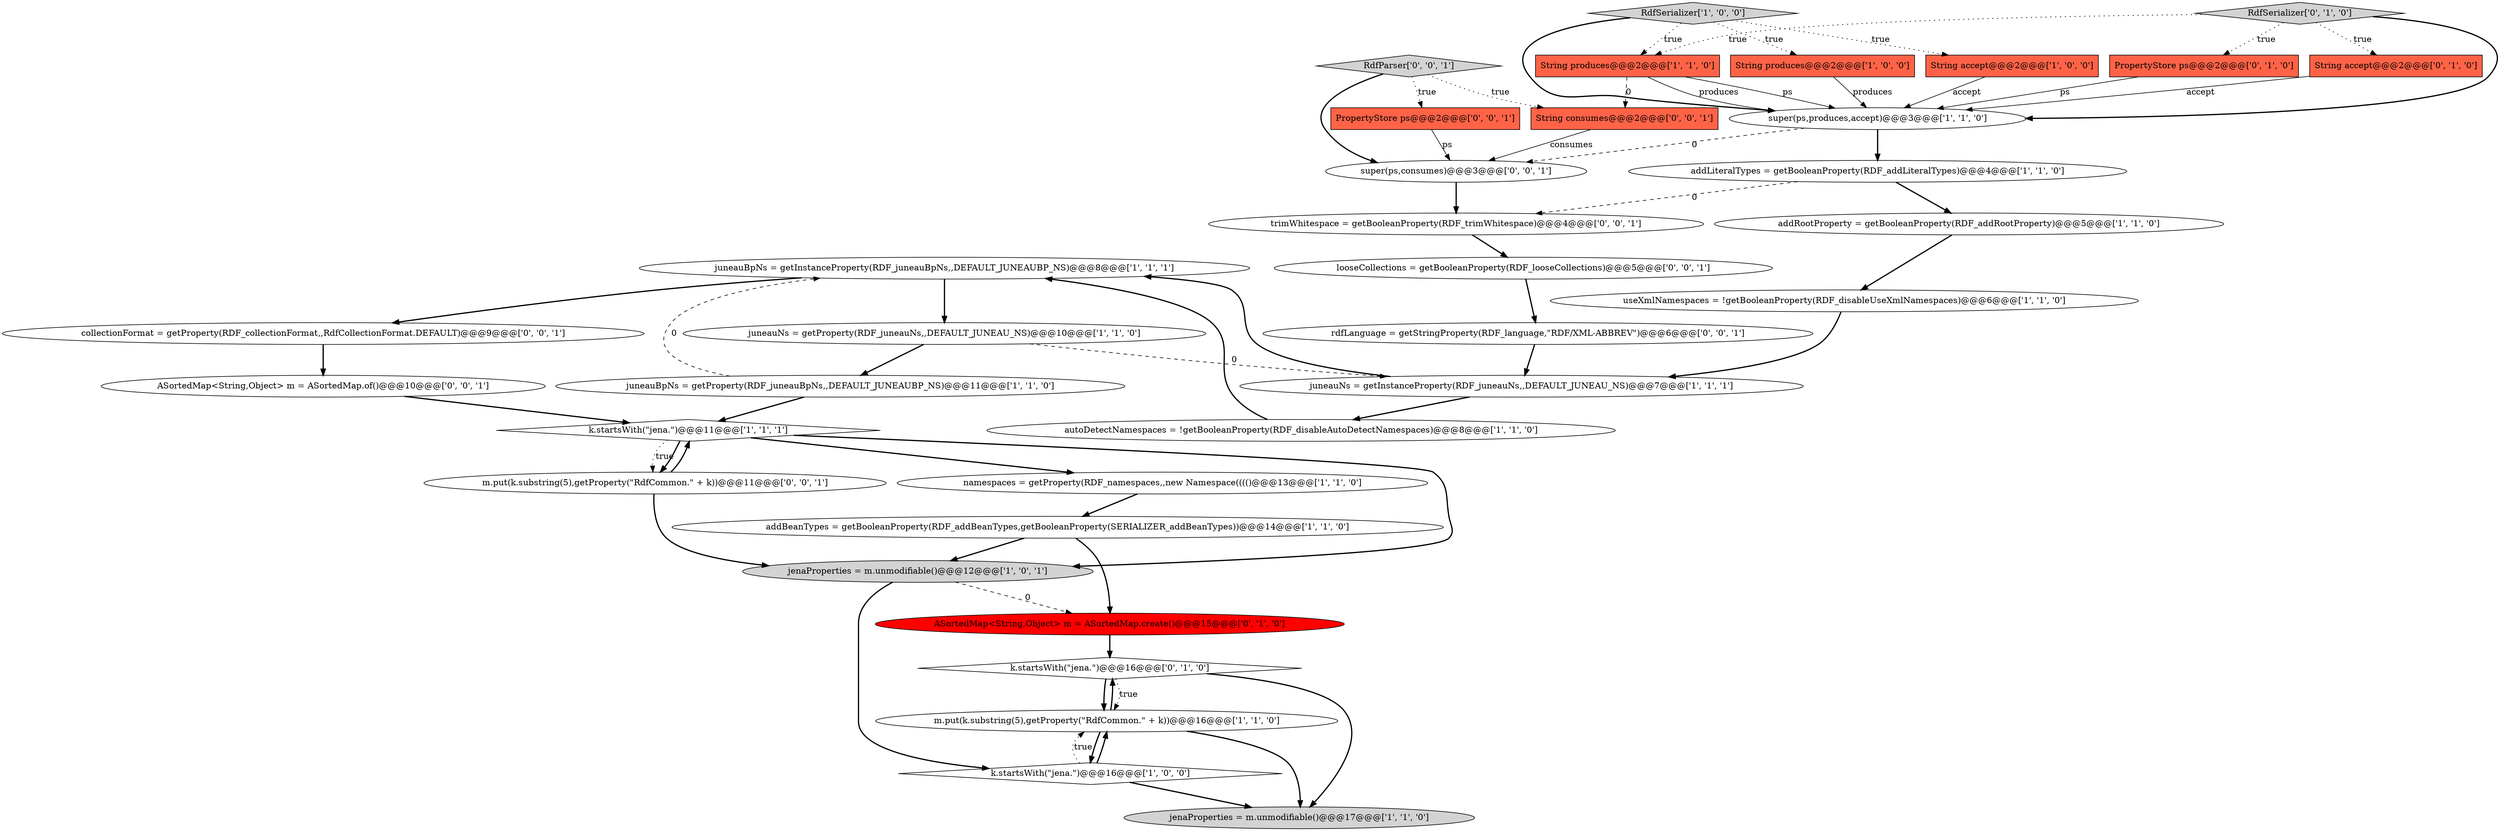 digraph {
23 [style = filled, label = "ASortedMap<String,Object> m = ASortedMap.create()@@@15@@@['0', '1', '0']", fillcolor = red, shape = ellipse image = "AAA1AAABBB2BBB"];
3 [style = filled, label = "k.startsWith(\"jena.\")@@@16@@@['1', '0', '0']", fillcolor = white, shape = diamond image = "AAA0AAABBB1BBB"];
2 [style = filled, label = "String accept@@@2@@@['1', '0', '0']", fillcolor = tomato, shape = box image = "AAA0AAABBB1BBB"];
18 [style = filled, label = "addLiteralTypes = getBooleanProperty(RDF_addLiteralTypes)@@@4@@@['1', '1', '0']", fillcolor = white, shape = ellipse image = "AAA0AAABBB1BBB"];
28 [style = filled, label = "rdfLanguage = getStringProperty(RDF_language,\"RDF/XML-ABBREV\")@@@6@@@['0', '0', '1']", fillcolor = white, shape = ellipse image = "AAA0AAABBB3BBB"];
14 [style = filled, label = "jenaProperties = m.unmodifiable()@@@17@@@['1', '1', '0']", fillcolor = lightgray, shape = ellipse image = "AAA0AAABBB1BBB"];
21 [style = filled, label = "k.startsWith(\"jena.\")@@@16@@@['0', '1', '0']", fillcolor = white, shape = diamond image = "AAA0AAABBB2BBB"];
27 [style = filled, label = "PropertyStore ps@@@2@@@['0', '0', '1']", fillcolor = tomato, shape = box image = "AAA0AAABBB3BBB"];
29 [style = filled, label = "collectionFormat = getProperty(RDF_collectionFormat,,RdfCollectionFormat.DEFAULT)@@@9@@@['0', '0', '1']", fillcolor = white, shape = ellipse image = "AAA0AAABBB3BBB"];
5 [style = filled, label = "k.startsWith(\"jena.\")@@@11@@@['1', '1', '1']", fillcolor = white, shape = diamond image = "AAA0AAABBB1BBB"];
24 [style = filled, label = "RdfSerializer['0', '1', '0']", fillcolor = lightgray, shape = diamond image = "AAA0AAABBB2BBB"];
26 [style = filled, label = "super(ps,consumes)@@@3@@@['0', '0', '1']", fillcolor = white, shape = ellipse image = "AAA0AAABBB3BBB"];
8 [style = filled, label = "RdfSerializer['1', '0', '0']", fillcolor = lightgray, shape = diamond image = "AAA0AAABBB1BBB"];
6 [style = filled, label = "addRootProperty = getBooleanProperty(RDF_addRootProperty)@@@5@@@['1', '1', '0']", fillcolor = white, shape = ellipse image = "AAA0AAABBB1BBB"];
10 [style = filled, label = "juneauNs = getInstanceProperty(RDF_juneauNs,,DEFAULT_JUNEAU_NS)@@@7@@@['1', '1', '1']", fillcolor = white, shape = ellipse image = "AAA0AAABBB1BBB"];
7 [style = filled, label = "m.put(k.substring(5),getProperty(\"RdfCommon.\" + k))@@@16@@@['1', '1', '0']", fillcolor = white, shape = ellipse image = "AAA0AAABBB1BBB"];
25 [style = filled, label = "ASortedMap<String,Object> m = ASortedMap.of()@@@10@@@['0', '0', '1']", fillcolor = white, shape = ellipse image = "AAA0AAABBB3BBB"];
11 [style = filled, label = "namespaces = getProperty(RDF_namespaces,,new Namespace(((()@@@13@@@['1', '1', '0']", fillcolor = white, shape = ellipse image = "AAA0AAABBB1BBB"];
22 [style = filled, label = "String accept@@@2@@@['0', '1', '0']", fillcolor = tomato, shape = box image = "AAA0AAABBB2BBB"];
1 [style = filled, label = "super(ps,produces,accept)@@@3@@@['1', '1', '0']", fillcolor = white, shape = ellipse image = "AAA0AAABBB1BBB"];
20 [style = filled, label = "PropertyStore ps@@@2@@@['0', '1', '0']", fillcolor = tomato, shape = box image = "AAA0AAABBB2BBB"];
30 [style = filled, label = "String consumes@@@2@@@['0', '0', '1']", fillcolor = tomato, shape = box image = "AAA0AAABBB3BBB"];
0 [style = filled, label = "juneauBpNs = getProperty(RDF_juneauBpNs,,DEFAULT_JUNEAUBP_NS)@@@11@@@['1', '1', '0']", fillcolor = white, shape = ellipse image = "AAA0AAABBB1BBB"];
31 [style = filled, label = "trimWhitespace = getBooleanProperty(RDF_trimWhitespace)@@@4@@@['0', '0', '1']", fillcolor = white, shape = ellipse image = "AAA0AAABBB3BBB"];
16 [style = filled, label = "addBeanTypes = getBooleanProperty(RDF_addBeanTypes,getBooleanProperty(SERIALIZER_addBeanTypes))@@@14@@@['1', '1', '0']", fillcolor = white, shape = ellipse image = "AAA0AAABBB1BBB"];
12 [style = filled, label = "juneauNs = getProperty(RDF_juneauNs,,DEFAULT_JUNEAU_NS)@@@10@@@['1', '1', '0']", fillcolor = white, shape = ellipse image = "AAA0AAABBB1BBB"];
17 [style = filled, label = "jenaProperties = m.unmodifiable()@@@12@@@['1', '0', '1']", fillcolor = lightgray, shape = ellipse image = "AAA0AAABBB1BBB"];
33 [style = filled, label = "RdfParser['0', '0', '1']", fillcolor = lightgray, shape = diamond image = "AAA0AAABBB3BBB"];
13 [style = filled, label = "String produces@@@2@@@['1', '1', '0']", fillcolor = tomato, shape = box image = "AAA0AAABBB1BBB"];
9 [style = filled, label = "String produces@@@2@@@['1', '0', '0']", fillcolor = tomato, shape = box image = "AAA0AAABBB1BBB"];
4 [style = filled, label = "juneauBpNs = getInstanceProperty(RDF_juneauBpNs,,DEFAULT_JUNEAUBP_NS)@@@8@@@['1', '1', '1']", fillcolor = white, shape = ellipse image = "AAA0AAABBB1BBB"];
15 [style = filled, label = "autoDetectNamespaces = !getBooleanProperty(RDF_disableAutoDetectNamespaces)@@@8@@@['1', '1', '0']", fillcolor = white, shape = ellipse image = "AAA0AAABBB1BBB"];
32 [style = filled, label = "m.put(k.substring(5),getProperty(\"RdfCommon.\" + k))@@@11@@@['0', '0', '1']", fillcolor = white, shape = ellipse image = "AAA0AAABBB3BBB"];
19 [style = filled, label = "useXmlNamespaces = !getBooleanProperty(RDF_disableUseXmlNamespaces)@@@6@@@['1', '1', '0']", fillcolor = white, shape = ellipse image = "AAA0AAABBB1BBB"];
34 [style = filled, label = "looseCollections = getBooleanProperty(RDF_looseCollections)@@@5@@@['0', '0', '1']", fillcolor = white, shape = ellipse image = "AAA0AAABBB3BBB"];
12->10 [style = dashed, label="0"];
2->1 [style = solid, label="accept"];
11->16 [style = bold, label=""];
32->5 [style = bold, label=""];
3->7 [style = dotted, label="true"];
10->15 [style = bold, label=""];
28->10 [style = bold, label=""];
1->26 [style = dashed, label="0"];
8->2 [style = dotted, label="true"];
5->32 [style = dotted, label="true"];
3->14 [style = bold, label=""];
29->25 [style = bold, label=""];
13->1 [style = solid, label="ps"];
19->10 [style = bold, label=""];
1->18 [style = bold, label=""];
0->4 [style = dashed, label="0"];
4->29 [style = bold, label=""];
6->19 [style = bold, label=""];
16->17 [style = bold, label=""];
16->23 [style = bold, label=""];
9->1 [style = solid, label="produces"];
5->17 [style = bold, label=""];
12->0 [style = bold, label=""];
33->30 [style = dotted, label="true"];
7->3 [style = bold, label=""];
31->34 [style = bold, label=""];
33->26 [style = bold, label=""];
7->14 [style = bold, label=""];
5->32 [style = bold, label=""];
30->26 [style = solid, label="consumes"];
8->1 [style = bold, label=""];
34->28 [style = bold, label=""];
26->31 [style = bold, label=""];
23->21 [style = bold, label=""];
3->7 [style = bold, label=""];
18->6 [style = bold, label=""];
22->1 [style = solid, label="accept"];
24->22 [style = dotted, label="true"];
21->7 [style = dotted, label="true"];
24->20 [style = dotted, label="true"];
15->4 [style = bold, label=""];
17->3 [style = bold, label=""];
10->4 [style = bold, label=""];
4->12 [style = bold, label=""];
21->7 [style = bold, label=""];
7->21 [style = bold, label=""];
25->5 [style = bold, label=""];
5->11 [style = bold, label=""];
8->13 [style = dotted, label="true"];
8->9 [style = dotted, label="true"];
13->1 [style = solid, label="produces"];
24->1 [style = bold, label=""];
17->23 [style = dashed, label="0"];
33->27 [style = dotted, label="true"];
18->31 [style = dashed, label="0"];
32->17 [style = bold, label=""];
20->1 [style = solid, label="ps"];
13->30 [style = dashed, label="0"];
27->26 [style = solid, label="ps"];
0->5 [style = bold, label=""];
21->14 [style = bold, label=""];
24->13 [style = dotted, label="true"];
}
